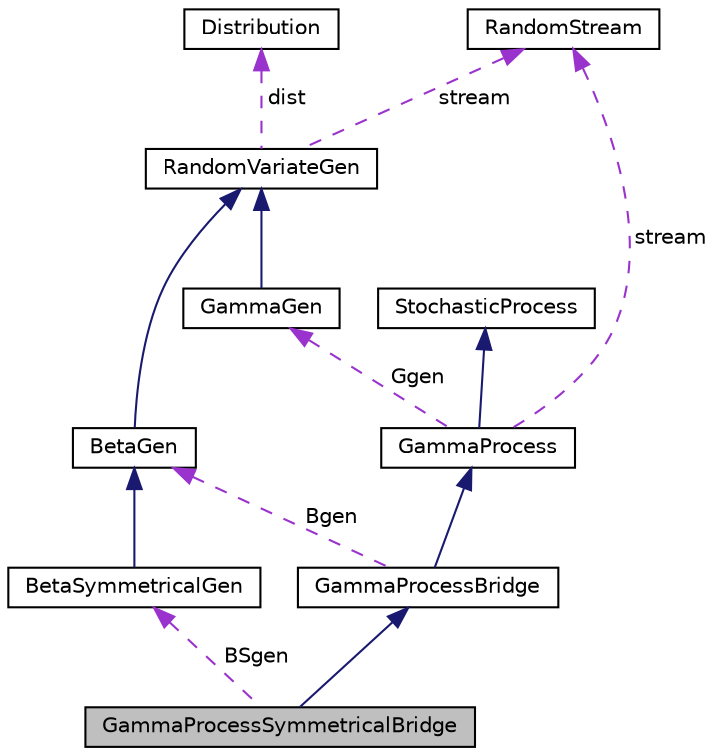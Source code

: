 digraph "GammaProcessSymmetricalBridge"
{
 // INTERACTIVE_SVG=YES
  bgcolor="transparent";
  edge [fontname="Helvetica",fontsize="10",labelfontname="Helvetica",labelfontsize="10"];
  node [fontname="Helvetica",fontsize="10",shape=record];
  Node4 [label="GammaProcessSymmetricalBridge",height=0.2,width=0.4,color="black", fillcolor="grey75", style="filled", fontcolor="black"];
  Node5 -> Node4 [dir="back",color="midnightblue",fontsize="10",style="solid",fontname="Helvetica"];
  Node5 [label="GammaProcessBridge",height=0.2,width=0.4,color="black",URL="$d9/d7f/classumontreal_1_1ssj_1_1stochprocess_1_1GammaProcessBridge.html",tooltip="This class represents a gamma process  with mean parameter  and variance parameter ..."];
  Node6 -> Node5 [dir="back",color="midnightblue",fontsize="10",style="solid",fontname="Helvetica"];
  Node6 [label="GammaProcess",height=0.2,width=0.4,color="black",URL="$df/dbc/classumontreal_1_1ssj_1_1stochprocess_1_1GammaProcess.html",tooltip="This class represents a gamma process   (page 82)  with mean parameter  and variance parameter ..."];
  Node7 -> Node6 [dir="back",color="midnightblue",fontsize="10",style="solid",fontname="Helvetica"];
  Node7 [label="StochasticProcess",height=0.2,width=0.4,color="black",URL="$d9/d28/classumontreal_1_1ssj_1_1stochprocess_1_1StochasticProcess.html",tooltip="Abstract base class for a stochastic process  sampled (or observed) at a finite number of time points..."];
  Node8 -> Node6 [dir="back",color="darkorchid3",fontsize="10",style="dashed",label=" Ggen" ,fontname="Helvetica"];
  Node8 [label="GammaGen",height=0.2,width=0.4,color="black",URL="$dd/d7c/classumontreal_1_1ssj_1_1randvar_1_1GammaGen.html",tooltip="This class implements random variate generators for the gamma distribution. "];
  Node9 -> Node8 [dir="back",color="midnightblue",fontsize="10",style="solid",fontname="Helvetica"];
  Node9 [label="RandomVariateGen",height=0.2,width=0.4,color="black",URL="$de/de0/classumontreal_1_1ssj_1_1randvar_1_1RandomVariateGen.html",tooltip="This is the base class for all random variate generators over the real line. "];
  Node10 -> Node9 [dir="back",color="darkorchid3",fontsize="10",style="dashed",label=" dist" ,fontname="Helvetica"];
  Node10 [label="Distribution",height=0.2,width=0.4,color="black",URL="$d6/dd2/interfaceumontreal_1_1ssj_1_1probdist_1_1Distribution.html",tooltip="This interface should be implemented by all classes supporting discrete and continuous distributions..."];
  Node11 -> Node9 [dir="back",color="darkorchid3",fontsize="10",style="dashed",label=" stream" ,fontname="Helvetica"];
  Node11 [label="RandomStream",height=0.2,width=0.4,color="black",URL="$d1/d7c/interfaceumontreal_1_1ssj_1_1rng_1_1RandomStream.html",tooltip="This interface defines the basic structures to handle multiple streams of uniform (pseudo)random numb..."];
  Node11 -> Node6 [dir="back",color="darkorchid3",fontsize="10",style="dashed",label=" stream" ,fontname="Helvetica"];
  Node12 -> Node5 [dir="back",color="darkorchid3",fontsize="10",style="dashed",label=" Bgen" ,fontname="Helvetica"];
  Node12 [label="BetaGen",height=0.2,width=0.4,color="black",URL="$db/d39/classumontreal_1_1ssj_1_1randvar_1_1BetaGen.html",tooltip="This class implements random variate generators with the beta distribution with shape parameters  and..."];
  Node9 -> Node12 [dir="back",color="midnightblue",fontsize="10",style="solid",fontname="Helvetica"];
  Node13 -> Node4 [dir="back",color="darkorchid3",fontsize="10",style="dashed",label=" BSgen" ,fontname="Helvetica"];
  Node13 [label="BetaSymmetricalGen",height=0.2,width=0.4,color="black",URL="$db/d64/classumontreal_1_1ssj_1_1randvar_1_1BetaSymmetricalGen.html",tooltip="This class implements random variate generators with the symmetrical beta distribution with shape par..."];
  Node12 -> Node13 [dir="back",color="midnightblue",fontsize="10",style="solid",fontname="Helvetica"];
}
